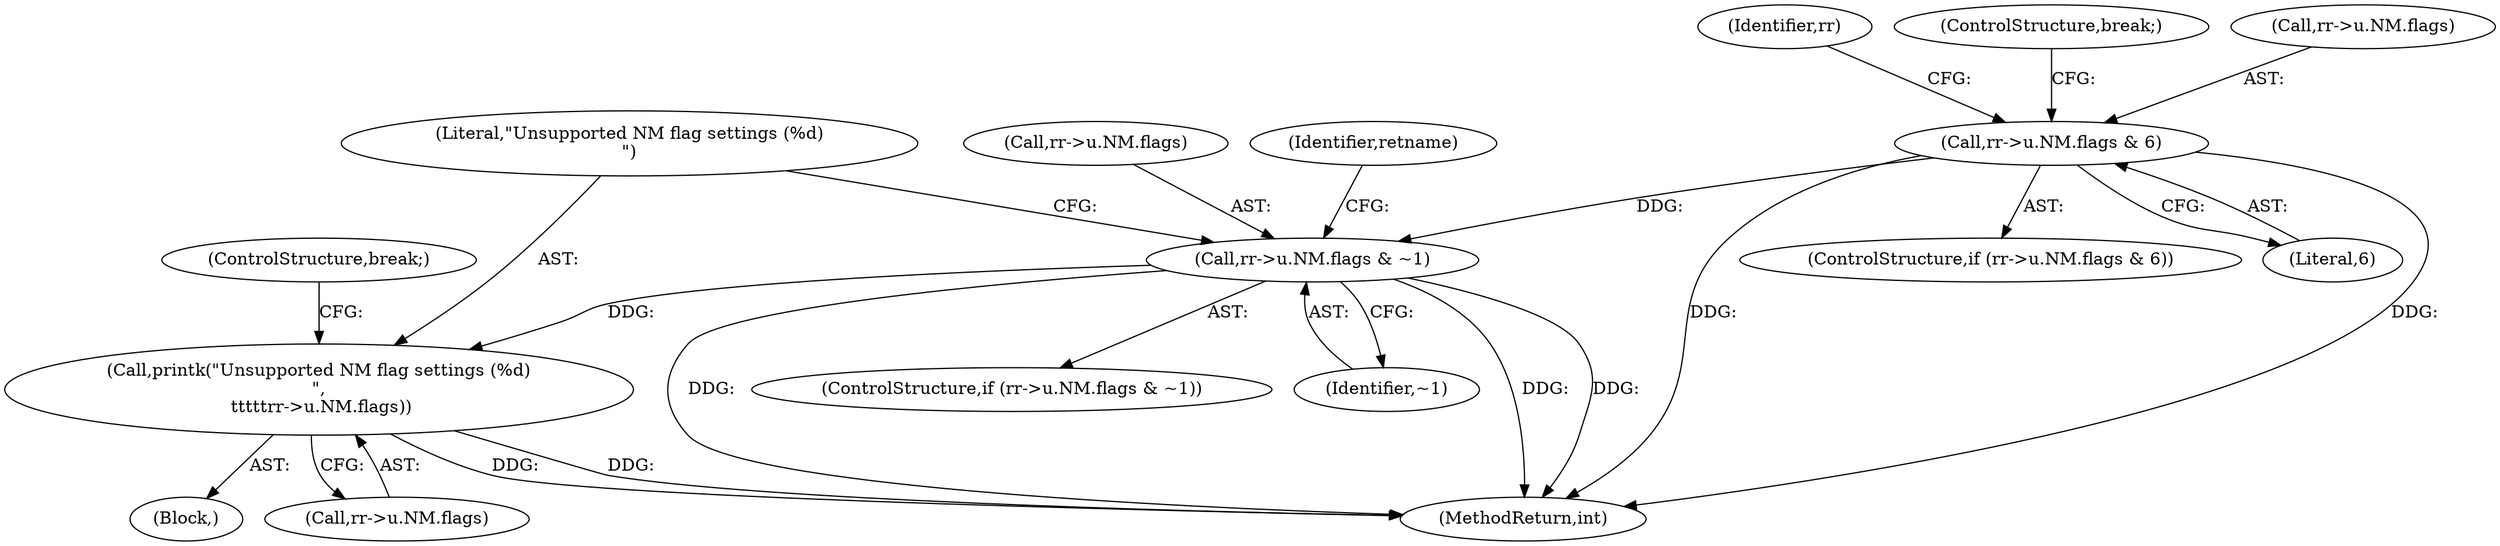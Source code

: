 digraph "0_linux_99d825822eade8d827a1817357cbf3f889a552d6@pointer" {
"1000278" [label="(Call,rr->u.NM.flags & 6)"];
"1000289" [label="(Call,rr->u.NM.flags & ~1)"];
"1000299" [label="(Call,printk(\"Unsupported NM flag settings (%d)\n\",\n \t\t\t\t\trr->u.NM.flags))"];
"1000286" [label="(Literal,6)"];
"1000299" [label="(Call,printk(\"Unsupported NM flag settings (%d)\n\",\n \t\t\t\t\trr->u.NM.flags))"];
"1000293" [label="(Identifier,rr)"];
"1000313" [label="(Identifier,retname)"];
"1000287" [label="(ControlStructure,break;)"];
"1000297" [label="(Identifier,~1)"];
"1000300" [label="(Literal,\"Unsupported NM flag settings (%d)\n\")"];
"1000385" [label="(MethodReturn,int)"];
"1000298" [label="(Block,)"];
"1000279" [label="(Call,rr->u.NM.flags)"];
"1000301" [label="(Call,rr->u.NM.flags)"];
"1000289" [label="(Call,rr->u.NM.flags & ~1)"];
"1000277" [label="(ControlStructure,if (rr->u.NM.flags & 6))"];
"1000288" [label="(ControlStructure,if (rr->u.NM.flags & ~1))"];
"1000278" [label="(Call,rr->u.NM.flags & 6)"];
"1000290" [label="(Call,rr->u.NM.flags)"];
"1000308" [label="(ControlStructure,break;)"];
"1000278" -> "1000277"  [label="AST: "];
"1000278" -> "1000286"  [label="CFG: "];
"1000279" -> "1000278"  [label="AST: "];
"1000286" -> "1000278"  [label="AST: "];
"1000287" -> "1000278"  [label="CFG: "];
"1000293" -> "1000278"  [label="CFG: "];
"1000278" -> "1000385"  [label="DDG: "];
"1000278" -> "1000385"  [label="DDG: "];
"1000278" -> "1000289"  [label="DDG: "];
"1000289" -> "1000288"  [label="AST: "];
"1000289" -> "1000297"  [label="CFG: "];
"1000290" -> "1000289"  [label="AST: "];
"1000297" -> "1000289"  [label="AST: "];
"1000300" -> "1000289"  [label="CFG: "];
"1000313" -> "1000289"  [label="CFG: "];
"1000289" -> "1000385"  [label="DDG: "];
"1000289" -> "1000385"  [label="DDG: "];
"1000289" -> "1000385"  [label="DDG: "];
"1000289" -> "1000299"  [label="DDG: "];
"1000299" -> "1000298"  [label="AST: "];
"1000299" -> "1000301"  [label="CFG: "];
"1000300" -> "1000299"  [label="AST: "];
"1000301" -> "1000299"  [label="AST: "];
"1000308" -> "1000299"  [label="CFG: "];
"1000299" -> "1000385"  [label="DDG: "];
"1000299" -> "1000385"  [label="DDG: "];
}
